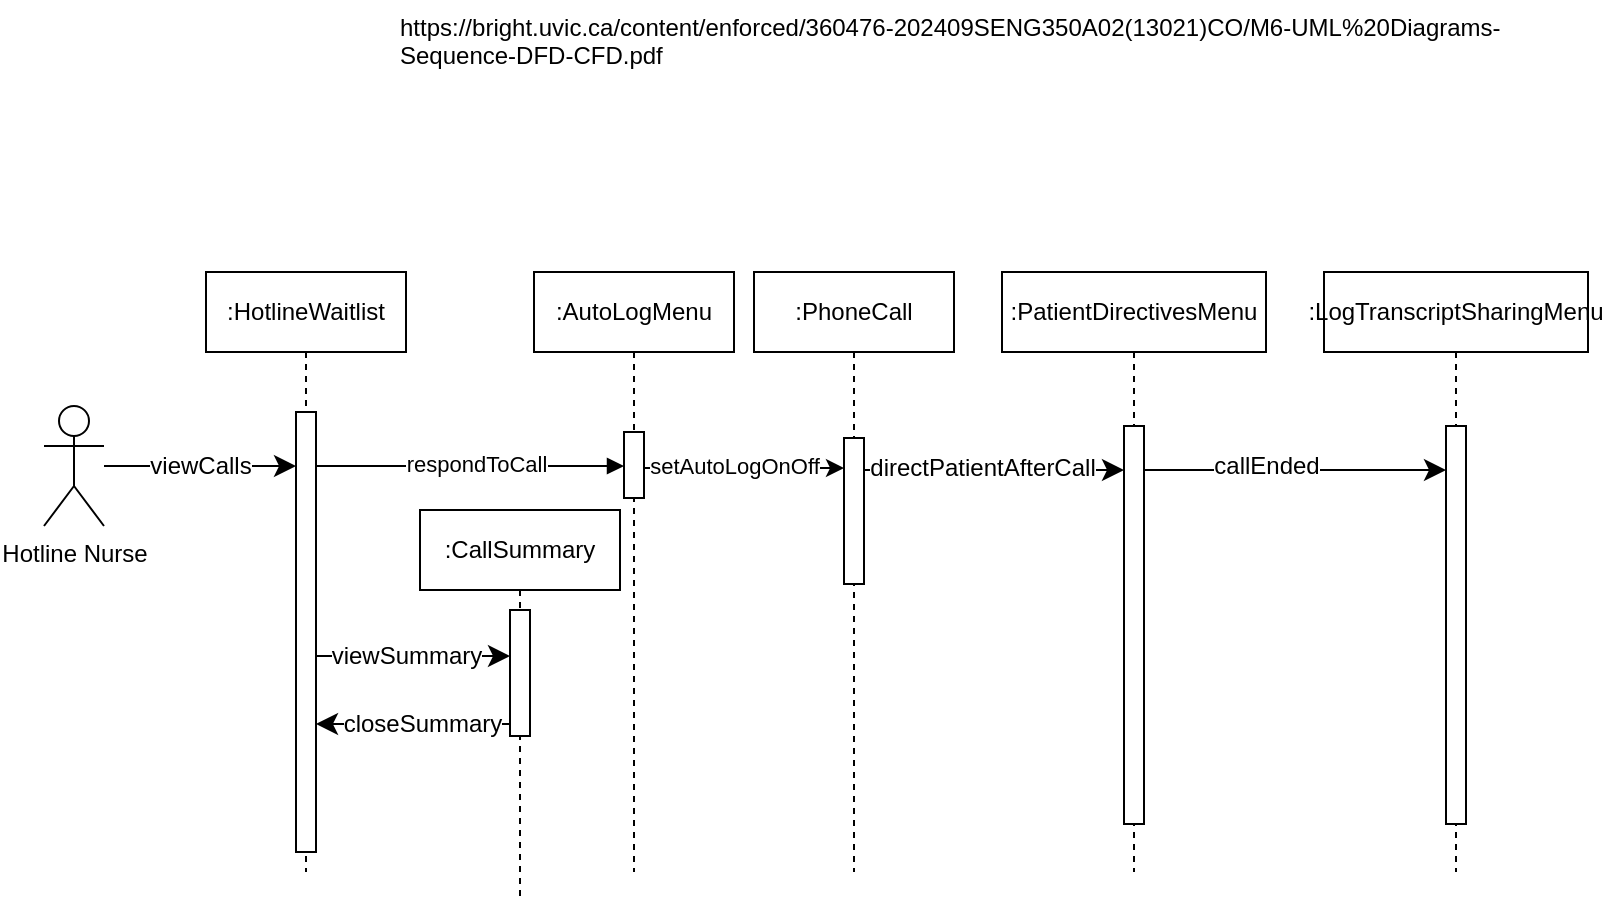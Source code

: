 <mxfile version="24.7.17">
  <diagram name="Page-1" id="2YBvvXClWsGukQMizWep">
    <mxGraphModel dx="658" dy="1512" grid="0" gridSize="10" guides="1" tooltips="1" connect="1" arrows="1" fold="1" page="1" pageScale="1" pageWidth="850" pageHeight="1100" background="#ffffff" math="0" shadow="0">
      <root>
        <mxCell id="0" />
        <mxCell id="1" parent="0" />
        <mxCell id="RHNPkDgYrurRSabkHHdY-1" value=":CallSummary" style="shape=umlLifeline;perimeter=lifelinePerimeter;whiteSpace=wrap;html=1;container=0;dropTarget=0;collapsible=0;recursiveResize=0;outlineConnect=0;portConstraint=eastwest;newEdgeStyle={&quot;edgeStyle&quot;:&quot;elbowEdgeStyle&quot;,&quot;elbow&quot;:&quot;vertical&quot;,&quot;curved&quot;:0,&quot;rounded&quot;:0};" parent="1" vertex="1">
          <mxGeometry x="229" y="150" width="100" height="195" as="geometry" />
        </mxCell>
        <mxCell id="RHNPkDgYrurRSabkHHdY-2" value="" style="html=1;points=[];perimeter=orthogonalPerimeter;outlineConnect=0;targetShapes=umlLifeline;portConstraint=eastwest;newEdgeStyle={&quot;edgeStyle&quot;:&quot;elbowEdgeStyle&quot;,&quot;elbow&quot;:&quot;vertical&quot;,&quot;curved&quot;:0,&quot;rounded&quot;:0};" parent="RHNPkDgYrurRSabkHHdY-1" vertex="1">
          <mxGeometry x="45" y="50" width="10" height="63" as="geometry" />
        </mxCell>
        <mxCell id="aM9ryv3xv72pqoxQDRHE-1" value=":HotlineWaitlist" style="shape=umlLifeline;perimeter=lifelinePerimeter;whiteSpace=wrap;html=1;container=0;dropTarget=0;collapsible=0;recursiveResize=0;outlineConnect=0;portConstraint=eastwest;newEdgeStyle={&quot;edgeStyle&quot;:&quot;elbowEdgeStyle&quot;,&quot;elbow&quot;:&quot;vertical&quot;,&quot;curved&quot;:0,&quot;rounded&quot;:0};" parent="1" vertex="1">
          <mxGeometry x="122" y="31" width="100" height="300" as="geometry" />
        </mxCell>
        <mxCell id="aM9ryv3xv72pqoxQDRHE-2" value="" style="html=1;points=[];perimeter=orthogonalPerimeter;outlineConnect=0;targetShapes=umlLifeline;portConstraint=eastwest;newEdgeStyle={&quot;edgeStyle&quot;:&quot;elbowEdgeStyle&quot;,&quot;elbow&quot;:&quot;vertical&quot;,&quot;curved&quot;:0,&quot;rounded&quot;:0};" parent="aM9ryv3xv72pqoxQDRHE-1" vertex="1">
          <mxGeometry x="45" y="70" width="10" height="220" as="geometry" />
        </mxCell>
        <mxCell id="aM9ryv3xv72pqoxQDRHE-5" value=":AutoLogMenu" style="shape=umlLifeline;perimeter=lifelinePerimeter;whiteSpace=wrap;html=1;container=0;dropTarget=0;collapsible=0;recursiveResize=0;outlineConnect=0;portConstraint=eastwest;newEdgeStyle={&quot;edgeStyle&quot;:&quot;elbowEdgeStyle&quot;,&quot;elbow&quot;:&quot;vertical&quot;,&quot;curved&quot;:0,&quot;rounded&quot;:0};" parent="1" vertex="1">
          <mxGeometry x="286" y="31" width="100" height="300" as="geometry" />
        </mxCell>
        <mxCell id="aM9ryv3xv72pqoxQDRHE-6" value="" style="html=1;points=[];perimeter=orthogonalPerimeter;outlineConnect=0;targetShapes=umlLifeline;portConstraint=eastwest;newEdgeStyle={&quot;edgeStyle&quot;:&quot;elbowEdgeStyle&quot;,&quot;elbow&quot;:&quot;vertical&quot;,&quot;curved&quot;:0,&quot;rounded&quot;:0};" parent="aM9ryv3xv72pqoxQDRHE-5" vertex="1">
          <mxGeometry x="45" y="80" width="10" height="33" as="geometry" />
        </mxCell>
        <mxCell id="aM9ryv3xv72pqoxQDRHE-7" value="respondToCall" style="html=1;verticalAlign=bottom;endArrow=block;edgeStyle=elbowEdgeStyle;elbow=vertical;curved=0;rounded=0;" parent="1" source="aM9ryv3xv72pqoxQDRHE-2" target="aM9ryv3xv72pqoxQDRHE-6" edge="1">
          <mxGeometry x="0.042" y="-8" relative="1" as="geometry">
            <mxPoint x="204" y="138" as="sourcePoint" />
            <Array as="points">
              <mxPoint x="189" y="128" />
            </Array>
            <mxPoint as="offset" />
          </mxGeometry>
        </mxCell>
        <mxCell id="i3M_OFwmckyPAahh1EgH-1" value="viewCalls" style="edgeStyle=none;curved=1;rounded=0;orthogonalLoop=1;jettySize=auto;html=1;fontSize=12;startSize=8;endSize=8;" parent="1" source="Z-BcCN-S7nezpBg1_b4o-1" target="aM9ryv3xv72pqoxQDRHE-2" edge="1">
          <mxGeometry x="-0.001" relative="1" as="geometry">
            <mxPoint as="offset" />
          </mxGeometry>
        </mxCell>
        <mxCell id="Z-BcCN-S7nezpBg1_b4o-1" value="Hotline Nurse" style="shape=umlActor;verticalLabelPosition=bottom;verticalAlign=top;html=1;outlineConnect=0;" parent="1" vertex="1">
          <mxGeometry x="41" y="98" width="30" height="60" as="geometry" />
        </mxCell>
        <UserObject label="https://bright.uvic.ca/content/enforced/360476-202409SENG350A02(13021)CO/M6-UML%20Diagrams-Sequence-DFD-CFD.pdf" link="https://bright.uvic.ca/content/enforced/360476-202409SENG350A02(13021)CO/M6-UML%20Diagrams-Sequence-DFD-CFD.pdf" id="Z-BcCN-S7nezpBg1_b4o-2">
          <mxCell style="text;whiteSpace=wrap;" parent="1" vertex="1">
            <mxGeometry x="217" y="-105" width="560" height="50" as="geometry" />
          </mxCell>
        </UserObject>
        <mxCell id="RHNPkDgYrurRSabkHHdY-13" style="edgeStyle=elbowEdgeStyle;curved=0;rounded=0;orthogonalLoop=1;jettySize=auto;html=1;elbow=horizontal;fontSize=12;startSize=8;endSize=8;" parent="1" source="aM9ryv3xv72pqoxQDRHE-2" target="RHNPkDgYrurRSabkHHdY-2" edge="1">
          <mxGeometry relative="1" as="geometry">
            <Array as="points">
              <mxPoint x="231" y="223" />
            </Array>
          </mxGeometry>
        </mxCell>
        <mxCell id="RHNPkDgYrurRSabkHHdY-14" value="viewSummary" style="edgeLabel;html=1;align=center;verticalAlign=middle;resizable=0;points=[];fontSize=12;" parent="RHNPkDgYrurRSabkHHdY-13" vertex="1" connectable="0">
          <mxGeometry x="0.09" y="-1" relative="1" as="geometry">
            <mxPoint x="-8" y="-1" as="offset" />
          </mxGeometry>
        </mxCell>
        <mxCell id="RHNPkDgYrurRSabkHHdY-15" style="edgeStyle=elbowEdgeStyle;curved=0;rounded=0;orthogonalLoop=1;jettySize=auto;html=1;elbow=horizontal;fontSize=12;startSize=8;endSize=8;" parent="1" source="RHNPkDgYrurRSabkHHdY-2" target="aM9ryv3xv72pqoxQDRHE-2" edge="1">
          <mxGeometry relative="1" as="geometry">
            <Array as="points">
              <mxPoint x="231" y="257" />
            </Array>
          </mxGeometry>
        </mxCell>
        <mxCell id="RHNPkDgYrurRSabkHHdY-16" value="closeSummary" style="edgeLabel;html=1;align=center;verticalAlign=middle;resizable=0;points=[];fontSize=12;" parent="RHNPkDgYrurRSabkHHdY-15" vertex="1" connectable="0">
          <mxGeometry x="-0.096" relative="1" as="geometry">
            <mxPoint as="offset" />
          </mxGeometry>
        </mxCell>
        <mxCell id="RHNPkDgYrurRSabkHHdY-17" value=":PhoneCall" style="shape=umlLifeline;perimeter=lifelinePerimeter;whiteSpace=wrap;html=1;container=0;dropTarget=0;collapsible=0;recursiveResize=0;outlineConnect=0;portConstraint=eastwest;newEdgeStyle={&quot;edgeStyle&quot;:&quot;elbowEdgeStyle&quot;,&quot;elbow&quot;:&quot;vertical&quot;,&quot;curved&quot;:0,&quot;rounded&quot;:0};" parent="1" vertex="1">
          <mxGeometry x="396" y="31" width="100" height="300" as="geometry" />
        </mxCell>
        <mxCell id="RHNPkDgYrurRSabkHHdY-18" value="" style="html=1;points=[];perimeter=orthogonalPerimeter;outlineConnect=0;targetShapes=umlLifeline;portConstraint=eastwest;newEdgeStyle={&quot;edgeStyle&quot;:&quot;elbowEdgeStyle&quot;,&quot;elbow&quot;:&quot;vertical&quot;,&quot;curved&quot;:0,&quot;rounded&quot;:0};" parent="RHNPkDgYrurRSabkHHdY-17" vertex="1">
          <mxGeometry x="45" y="83" width="10" height="73" as="geometry" />
        </mxCell>
        <mxCell id="7lkKRf7icMrVWCr0AJnn-1" value="" style="edgeStyle=elbowEdgeStyle;rounded=0;orthogonalLoop=1;jettySize=auto;html=1;elbow=horizontal;curved=0;" parent="1" source="aM9ryv3xv72pqoxQDRHE-6" target="RHNPkDgYrurRSabkHHdY-18" edge="1">
          <mxGeometry relative="1" as="geometry">
            <Array as="points">
              <mxPoint x="412" y="129" />
            </Array>
          </mxGeometry>
        </mxCell>
        <mxCell id="t098YgyUy23xCTBI9pAR-4" value="setAutoLogOnOff" style="edgeLabel;html=1;align=center;verticalAlign=middle;resizable=0;points=[];" parent="7lkKRf7icMrVWCr0AJnn-1" vertex="1" connectable="0">
          <mxGeometry x="-0.03" y="3" relative="1" as="geometry">
            <mxPoint x="-4" y="2" as="offset" />
          </mxGeometry>
        </mxCell>
        <mxCell id="t098YgyUy23xCTBI9pAR-2" value=":PatientDirectivesMenu" style="shape=umlLifeline;perimeter=lifelinePerimeter;whiteSpace=wrap;html=1;container=0;dropTarget=0;collapsible=0;recursiveResize=0;outlineConnect=0;portConstraint=eastwest;newEdgeStyle={&quot;edgeStyle&quot;:&quot;elbowEdgeStyle&quot;,&quot;elbow&quot;:&quot;vertical&quot;,&quot;curved&quot;:0,&quot;rounded&quot;:0};" parent="1" vertex="1">
          <mxGeometry x="520" y="31" width="132" height="300" as="geometry" />
        </mxCell>
        <mxCell id="t098YgyUy23xCTBI9pAR-3" value="" style="html=1;points=[];perimeter=orthogonalPerimeter;outlineConnect=0;targetShapes=umlLifeline;portConstraint=eastwest;newEdgeStyle={&quot;edgeStyle&quot;:&quot;elbowEdgeStyle&quot;,&quot;elbow&quot;:&quot;vertical&quot;,&quot;curved&quot;:0,&quot;rounded&quot;:0};" parent="t098YgyUy23xCTBI9pAR-2" vertex="1">
          <mxGeometry x="61" y="77" width="10" height="199" as="geometry" />
        </mxCell>
        <mxCell id="UKhoprgoljXiepMuKFjU-1" style="edgeStyle=elbowEdgeStyle;curved=0;rounded=0;orthogonalLoop=1;jettySize=auto;html=1;elbow=vertical;fontSize=12;startSize=8;endSize=8;" edge="1" parent="1" source="RHNPkDgYrurRSabkHHdY-18" target="t098YgyUy23xCTBI9pAR-3">
          <mxGeometry relative="1" as="geometry">
            <Array as="points">
              <mxPoint x="536" y="130" />
            </Array>
          </mxGeometry>
        </mxCell>
        <mxCell id="UKhoprgoljXiepMuKFjU-2" value="directPatientAfterCall" style="edgeLabel;html=1;align=center;verticalAlign=middle;resizable=0;points=[];fontSize=12;" vertex="1" connectable="0" parent="UKhoprgoljXiepMuKFjU-1">
          <mxGeometry x="-0.35" relative="1" as="geometry">
            <mxPoint x="16" y="-1" as="offset" />
          </mxGeometry>
        </mxCell>
        <mxCell id="UKhoprgoljXiepMuKFjU-5" value=":LogTranscriptSharingMenu" style="shape=umlLifeline;perimeter=lifelinePerimeter;whiteSpace=wrap;html=1;container=0;dropTarget=0;collapsible=0;recursiveResize=0;outlineConnect=0;portConstraint=eastwest;newEdgeStyle={&quot;edgeStyle&quot;:&quot;elbowEdgeStyle&quot;,&quot;elbow&quot;:&quot;vertical&quot;,&quot;curved&quot;:0,&quot;rounded&quot;:0};" vertex="1" parent="1">
          <mxGeometry x="681" y="31" width="132" height="300" as="geometry" />
        </mxCell>
        <mxCell id="UKhoprgoljXiepMuKFjU-6" value="" style="html=1;points=[];perimeter=orthogonalPerimeter;outlineConnect=0;targetShapes=umlLifeline;portConstraint=eastwest;newEdgeStyle={&quot;edgeStyle&quot;:&quot;elbowEdgeStyle&quot;,&quot;elbow&quot;:&quot;vertical&quot;,&quot;curved&quot;:0,&quot;rounded&quot;:0};" vertex="1" parent="UKhoprgoljXiepMuKFjU-5">
          <mxGeometry x="61" y="77" width="10" height="199" as="geometry" />
        </mxCell>
        <mxCell id="UKhoprgoljXiepMuKFjU-9" style="edgeStyle=elbowEdgeStyle;curved=0;rounded=0;orthogonalLoop=1;jettySize=auto;html=1;elbow=vertical;fontSize=12;startSize=8;endSize=8;" edge="1" parent="1" source="t098YgyUy23xCTBI9pAR-3" target="UKhoprgoljXiepMuKFjU-6">
          <mxGeometry relative="1" as="geometry">
            <Array as="points">
              <mxPoint x="666" y="130" />
            </Array>
          </mxGeometry>
        </mxCell>
        <mxCell id="UKhoprgoljXiepMuKFjU-10" value="callEnded" style="edgeLabel;html=1;align=center;verticalAlign=middle;resizable=0;points=[];fontSize=12;" vertex="1" connectable="0" parent="UKhoprgoljXiepMuKFjU-9">
          <mxGeometry x="-0.37" y="2" relative="1" as="geometry">
            <mxPoint x="13" as="offset" />
          </mxGeometry>
        </mxCell>
      </root>
    </mxGraphModel>
  </diagram>
</mxfile>
